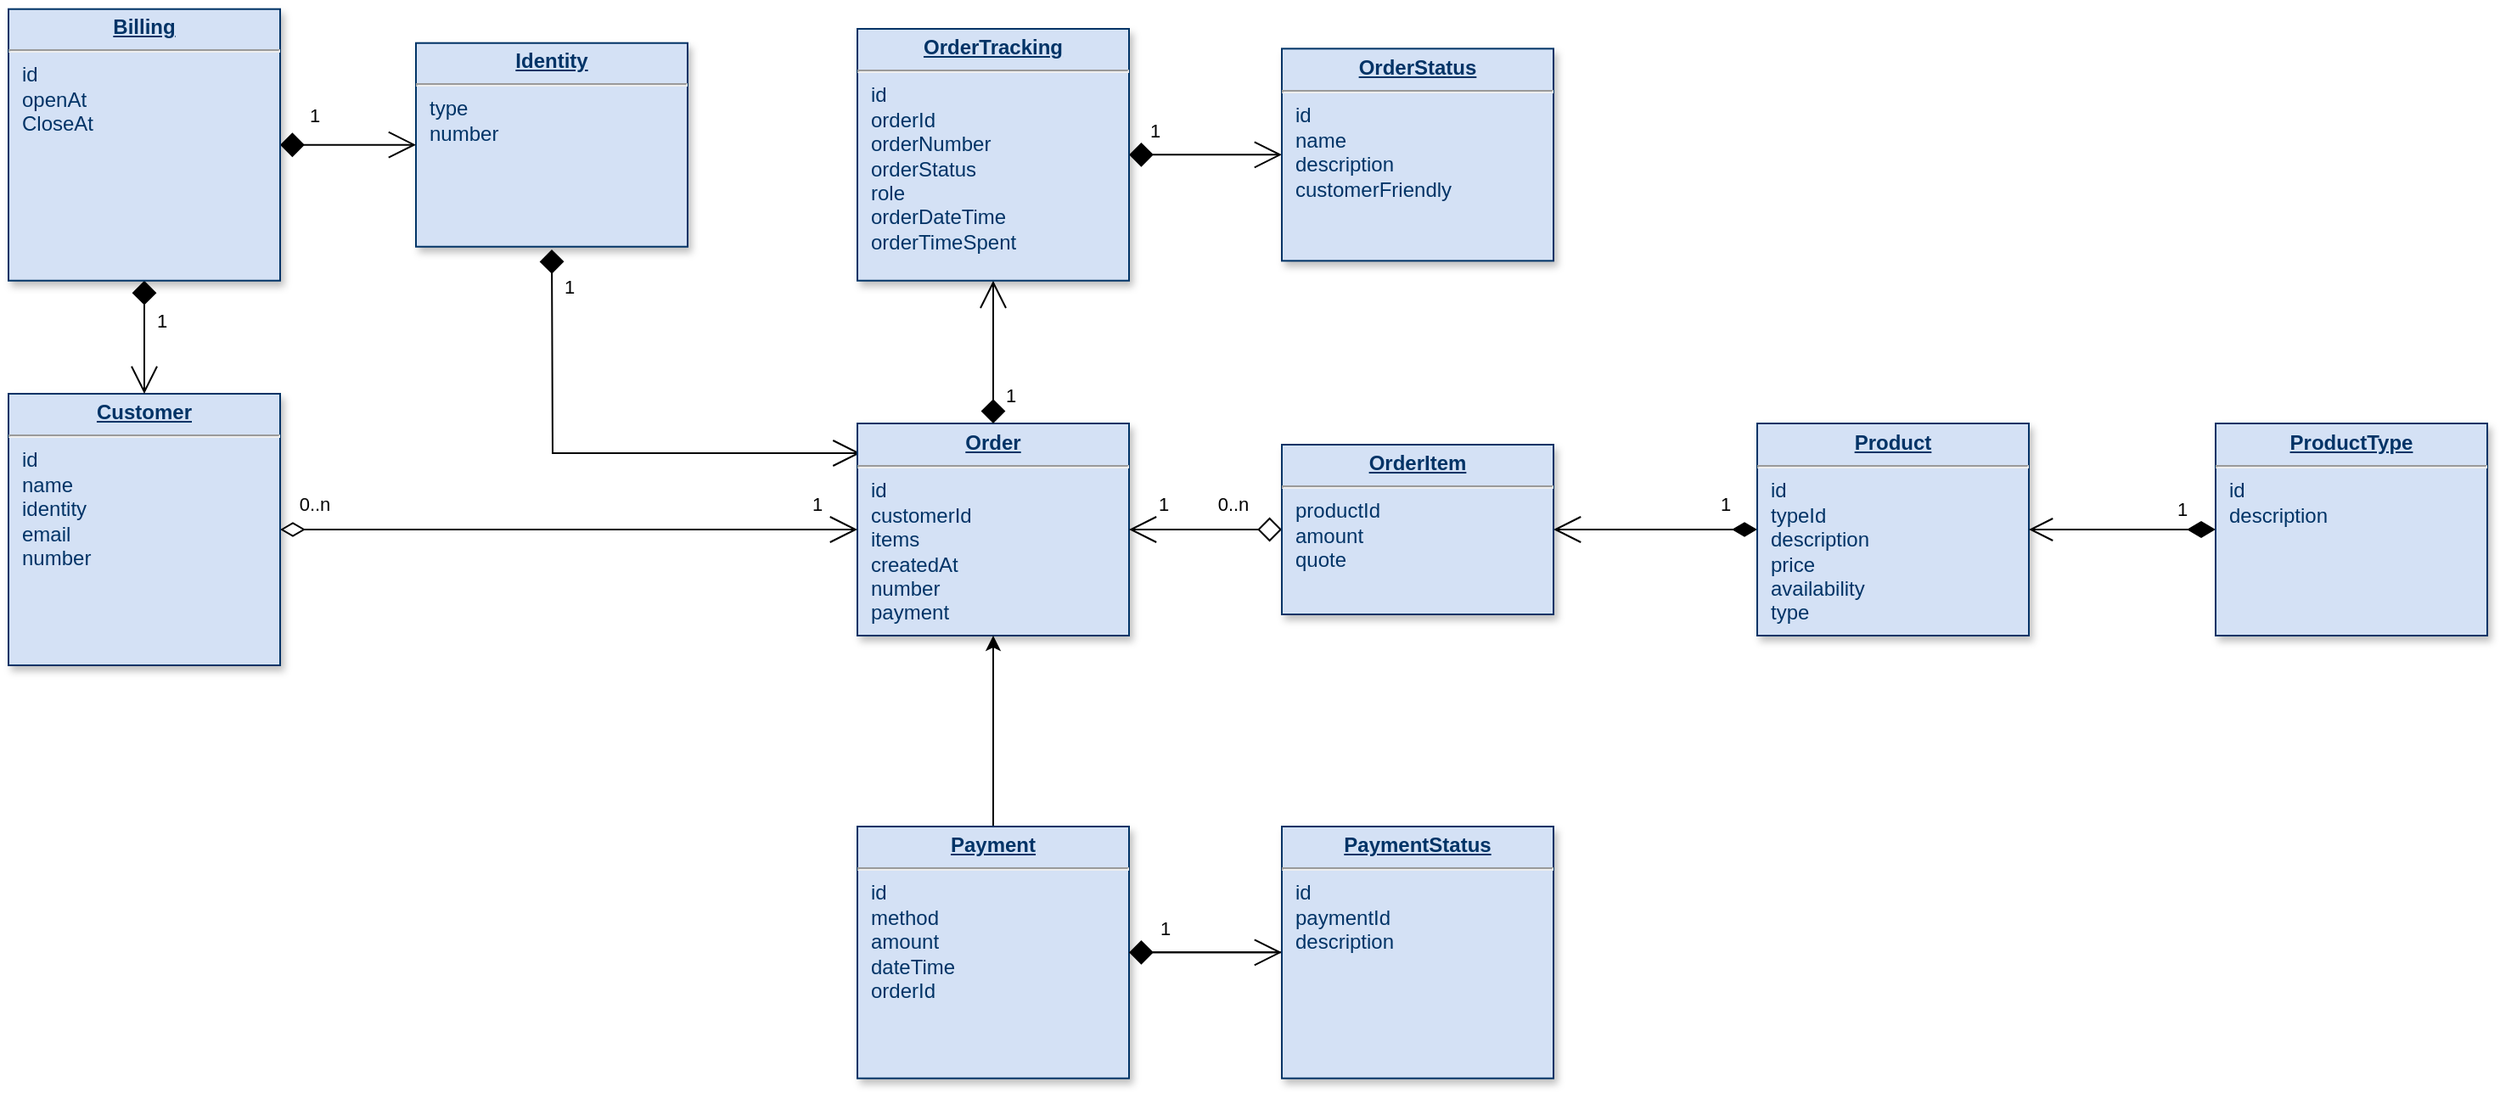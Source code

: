 <mxfile version="24.0.7" type="device">
  <diagram name="Page-1" id="efa7a0a1-bf9b-a30e-e6df-94a7791c09e9">
    <mxGraphModel dx="1468" dy="865" grid="1" gridSize="10" guides="1" tooltips="1" connect="1" arrows="1" fold="1" page="1" pageScale="1" pageWidth="826" pageHeight="1169" background="none" math="0" shadow="0">
      <root>
        <mxCell id="0" />
        <mxCell id="1" parent="0" />
        <mxCell id="mvcWdqvZF6UPtL3bQyIF-147" style="edgeStyle=orthogonalEdgeStyle;rounded=0;orthogonalLoop=1;jettySize=auto;html=1;startArrow=open;startFill=0;endArrow=diamond;endFill=1;exitX=0.011;exitY=0.14;exitDx=0;exitDy=0;exitPerimeter=0;endSize=12;startSize=14;" edge="1" parent="1" source="20">
          <mxGeometry relative="1" as="geometry">
            <mxPoint x="360" y="200" as="targetPoint" />
          </mxGeometry>
        </mxCell>
        <mxCell id="mvcWdqvZF6UPtL3bQyIF-148" value="1" style="edgeLabel;html=1;align=center;verticalAlign=middle;resizable=0;points=[];" vertex="1" connectable="0" parent="mvcWdqvZF6UPtL3bQyIF-147">
          <mxGeometry x="0.854" y="1" relative="1" as="geometry">
            <mxPoint x="11" as="offset" />
          </mxGeometry>
        </mxCell>
        <mxCell id="19" value="&lt;p style=&quot;margin: 0px; margin-top: 4px; text-align: center; text-decoration: underline;&quot;&gt;&lt;strong&gt;Identity&lt;/strong&gt;&lt;/p&gt;&lt;hr&gt;&lt;p style=&quot;margin: 0px; margin-left: 8px;&quot;&gt;type&lt;br&gt;number&lt;/p&gt;" style="verticalAlign=top;align=left;overflow=fill;fontSize=12;fontFamily=Helvetica;html=1;strokeColor=#003366;shadow=1;fillColor=#D4E1F5;fontColor=#003366" parent="1" vertex="1">
          <mxGeometry x="280.0" y="78.36" width="160" height="120" as="geometry" />
        </mxCell>
        <mxCell id="20" value="&lt;p style=&quot;margin: 0px; margin-top: 4px; text-align: center; text-decoration: underline;&quot;&gt;&lt;strong&gt;Order&lt;/strong&gt;&lt;/p&gt;&lt;hr&gt;&lt;p style=&quot;margin: 0px; margin-left: 8px;&quot;&gt;id&lt;/p&gt;&lt;p style=&quot;margin: 0px; margin-left: 8px;&quot;&gt;customerId&lt;/p&gt;&lt;p style=&quot;margin: 0px; margin-left: 8px;&quot;&gt;items&lt;/p&gt;&lt;p style=&quot;margin: 0px; margin-left: 8px;&quot;&gt;createdAt&lt;/p&gt;&lt;p style=&quot;margin: 0px; margin-left: 8px;&quot;&gt;number&lt;/p&gt;&lt;p style=&quot;margin: 0px; margin-left: 8px;&quot;&gt;payment&lt;/p&gt;" style="verticalAlign=top;align=left;overflow=fill;fontSize=12;fontFamily=Helvetica;html=1;strokeColor=#003366;shadow=1;fillColor=#D4E1F5;fontColor=#003366" parent="1" vertex="1">
          <mxGeometry x="540" y="302.5" width="160" height="125" as="geometry" />
        </mxCell>
        <mxCell id="mvcWdqvZF6UPtL3bQyIF-131" style="edgeStyle=orthogonalEdgeStyle;rounded=0;orthogonalLoop=1;jettySize=auto;html=1;entryX=1;entryY=0.5;entryDx=0;entryDy=0;endSize=12;startSize=14;startArrow=open;startFill=0;endArrow=diamondThin;endFill=0;exitX=0;exitY=0.5;exitDx=0;exitDy=0;" edge="1" parent="1" source="20" target="21">
          <mxGeometry relative="1" as="geometry" />
        </mxCell>
        <mxCell id="mvcWdqvZF6UPtL3bQyIF-145" value="0..n" style="edgeLabel;html=1;align=center;verticalAlign=middle;resizable=0;points=[];" vertex="1" connectable="0" parent="mvcWdqvZF6UPtL3bQyIF-131">
          <mxGeometry x="0.921" y="-3" relative="1" as="geometry">
            <mxPoint x="6" y="-12" as="offset" />
          </mxGeometry>
        </mxCell>
        <mxCell id="mvcWdqvZF6UPtL3bQyIF-146" value="1" style="edgeLabel;html=1;align=center;verticalAlign=middle;resizable=0;points=[];" vertex="1" connectable="0" parent="mvcWdqvZF6UPtL3bQyIF-131">
          <mxGeometry x="-0.856" y="-3" relative="1" as="geometry">
            <mxPoint y="-12" as="offset" />
          </mxGeometry>
        </mxCell>
        <mxCell id="21" value="&lt;p style=&quot;margin: 0px; margin-top: 4px; text-align: center; text-decoration: underline;&quot;&gt;&lt;strong&gt;Customer&lt;/strong&gt;&lt;/p&gt;&lt;hr&gt;&lt;p style=&quot;margin: 0px; margin-left: 8px;&quot;&gt;id&lt;/p&gt;&lt;p style=&quot;margin: 0px; margin-left: 8px;&quot;&gt;name&lt;/p&gt;&lt;p style=&quot;margin: 0px; margin-left: 8px;&quot;&gt;identity&lt;/p&gt;&lt;p style=&quot;margin: 0px; margin-left: 8px;&quot;&gt;email&lt;/p&gt;&lt;p style=&quot;margin: 0px; margin-left: 8px;&quot;&gt;number&lt;/p&gt;" style="verticalAlign=top;align=left;overflow=fill;fontSize=12;fontFamily=Helvetica;html=1;strokeColor=#003366;shadow=1;fillColor=#D4E1F5;fontColor=#003366" parent="1" vertex="1">
          <mxGeometry x="40.0" y="285.0" width="160" height="160" as="geometry" />
        </mxCell>
        <mxCell id="mvcWdqvZF6UPtL3bQyIF-132" style="edgeStyle=orthogonalEdgeStyle;rounded=0;orthogonalLoop=1;jettySize=auto;html=1;entryX=0;entryY=0.5;entryDx=0;entryDy=0;endSize=12;startSize=14;startArrow=open;startFill=0;endArrow=diamond;endFill=0;exitX=1;exitY=0.5;exitDx=0;exitDy=0;" edge="1" parent="1" source="20" target="23">
          <mxGeometry relative="1" as="geometry" />
        </mxCell>
        <mxCell id="mvcWdqvZF6UPtL3bQyIF-139" value="0..n" style="edgeLabel;html=1;align=center;verticalAlign=middle;resizable=0;points=[];" vertex="1" connectable="0" parent="mvcWdqvZF6UPtL3bQyIF-132">
          <mxGeometry x="0.344" relative="1" as="geometry">
            <mxPoint y="-15" as="offset" />
          </mxGeometry>
        </mxCell>
        <mxCell id="mvcWdqvZF6UPtL3bQyIF-140" value="1" style="edgeLabel;html=1;align=center;verticalAlign=middle;resizable=0;points=[];" vertex="1" connectable="0" parent="mvcWdqvZF6UPtL3bQyIF-132">
          <mxGeometry x="-0.633" y="2" relative="1" as="geometry">
            <mxPoint x="3" y="-13" as="offset" />
          </mxGeometry>
        </mxCell>
        <mxCell id="mvcWdqvZF6UPtL3bQyIF-133" style="edgeStyle=orthogonalEdgeStyle;rounded=0;orthogonalLoop=1;jettySize=auto;html=1;exitX=1;exitY=0.5;exitDx=0;exitDy=0;entryX=0;entryY=0.5;entryDx=0;entryDy=0;startArrow=open;startFill=0;endSize=12;startSize=14;endArrow=diamondThin;endFill=1;" edge="1" parent="1" source="23" target="mvcWdqvZF6UPtL3bQyIF-119">
          <mxGeometry relative="1" as="geometry" />
        </mxCell>
        <mxCell id="mvcWdqvZF6UPtL3bQyIF-142" value="1" style="edgeLabel;html=1;align=center;verticalAlign=middle;resizable=0;points=[];" vertex="1" connectable="0" parent="mvcWdqvZF6UPtL3bQyIF-133">
          <mxGeometry x="0.828" y="1" relative="1" as="geometry">
            <mxPoint x="-9" y="-14" as="offset" />
          </mxGeometry>
        </mxCell>
        <mxCell id="23" value="&lt;p style=&quot;margin: 0px; margin-top: 4px; text-align: center; text-decoration: underline;&quot;&gt;&lt;strong&gt;OrderItem&lt;/strong&gt;&lt;/p&gt;&lt;hr&gt;&lt;p style=&quot;margin: 0px; margin-left: 8px;&quot;&gt;productId&lt;/p&gt;&lt;p style=&quot;margin: 0px; margin-left: 8px;&quot;&gt;amount&lt;/p&gt;&lt;p style=&quot;margin: 0px; margin-left: 8px;&quot;&gt;quote&lt;/p&gt;" style="verticalAlign=top;align=left;overflow=fill;fontSize=12;fontFamily=Helvetica;html=1;strokeColor=#003366;shadow=1;fillColor=#D4E1F5;fontColor=#003366" parent="1" vertex="1">
          <mxGeometry x="790.0" y="315.0" width="160" height="100" as="geometry" />
        </mxCell>
        <mxCell id="mvcWdqvZF6UPtL3bQyIF-129" style="edgeStyle=orthogonalEdgeStyle;rounded=0;orthogonalLoop=1;jettySize=auto;html=1;endSize=12;startSize=14;startArrow=open;startFill=0;endArrow=diamond;endFill=1;exitX=0;exitY=0.5;exitDx=0;exitDy=0;" edge="1" parent="1" source="19" target="25">
          <mxGeometry relative="1" as="geometry" />
        </mxCell>
        <mxCell id="mvcWdqvZF6UPtL3bQyIF-144" value="1" style="edgeLabel;html=1;align=center;verticalAlign=middle;resizable=0;points=[];" vertex="1" connectable="0" parent="mvcWdqvZF6UPtL3bQyIF-129">
          <mxGeometry x="0.718" y="-3" relative="1" as="geometry">
            <mxPoint x="8" y="-15" as="offset" />
          </mxGeometry>
        </mxCell>
        <mxCell id="mvcWdqvZF6UPtL3bQyIF-130" style="edgeStyle=orthogonalEdgeStyle;rounded=0;orthogonalLoop=1;jettySize=auto;html=1;endSize=12;startSize=14;startArrow=open;startFill=0;endArrow=diamond;endFill=1;" edge="1" parent="1" source="21" target="25">
          <mxGeometry relative="1" as="geometry" />
        </mxCell>
        <mxCell id="mvcWdqvZF6UPtL3bQyIF-143" value="1" style="edgeLabel;html=1;align=center;verticalAlign=middle;resizable=0;points=[];" vertex="1" connectable="0" parent="mvcWdqvZF6UPtL3bQyIF-130">
          <mxGeometry x="0.3" y="-1" relative="1" as="geometry">
            <mxPoint x="9" as="offset" />
          </mxGeometry>
        </mxCell>
        <mxCell id="25" value="&lt;p style=&quot;margin: 0px; margin-top: 4px; text-align: center; text-decoration: underline;&quot;&gt;&lt;b&gt;Billing&lt;/b&gt;&lt;/p&gt;&lt;hr&gt;&lt;p style=&quot;margin: 0px; margin-left: 8px;&quot;&gt;id&lt;/p&gt;&lt;p style=&quot;margin: 0px; margin-left: 8px;&quot;&gt;openAt&lt;/p&gt;&lt;p style=&quot;margin: 0px; margin-left: 8px;&quot;&gt;CloseAt&lt;/p&gt;" style="verticalAlign=top;align=left;overflow=fill;fontSize=12;fontFamily=Helvetica;html=1;strokeColor=#003366;shadow=1;fillColor=#D4E1F5;fontColor=#003366" parent="1" vertex="1">
          <mxGeometry x="40.0" y="58.36" width="160" height="160" as="geometry" />
        </mxCell>
        <mxCell id="mvcWdqvZF6UPtL3bQyIF-135" style="edgeStyle=orthogonalEdgeStyle;rounded=0;orthogonalLoop=1;jettySize=auto;html=1;entryX=1;entryY=0.5;entryDx=0;entryDy=0;endSize=12;startSize=14;startArrow=open;startFill=0;endArrow=diamond;endFill=1;" edge="1" parent="1" source="mvcWdqvZF6UPtL3bQyIF-114" target="mvcWdqvZF6UPtL3bQyIF-115">
          <mxGeometry relative="1" as="geometry" />
        </mxCell>
        <mxCell id="mvcWdqvZF6UPtL3bQyIF-150" value="1" style="edgeLabel;html=1;align=center;verticalAlign=middle;resizable=0;points=[];" vertex="1" connectable="0" parent="mvcWdqvZF6UPtL3bQyIF-135">
          <mxGeometry x="0.679" y="2" relative="1" as="geometry">
            <mxPoint y="-16" as="offset" />
          </mxGeometry>
        </mxCell>
        <mxCell id="mvcWdqvZF6UPtL3bQyIF-114" value="&lt;p style=&quot;margin: 0px; margin-top: 4px; text-align: center; text-decoration: underline;&quot;&gt;&lt;strong&gt;OrderStatus&lt;/strong&gt;&lt;/p&gt;&lt;hr&gt;&lt;p style=&quot;margin: 0px; margin-left: 8px;&quot;&gt;id&lt;/p&gt;&lt;p style=&quot;margin: 0px; margin-left: 8px;&quot;&gt;name&lt;/p&gt;&lt;p style=&quot;margin: 0px; margin-left: 8px;&quot;&gt;description&lt;/p&gt;&lt;p style=&quot;margin: 0px; margin-left: 8px;&quot;&gt;customerFriendly&lt;/p&gt;" style="verticalAlign=top;align=left;overflow=fill;fontSize=12;fontFamily=Helvetica;html=1;strokeColor=#003366;shadow=1;fillColor=#D4E1F5;fontColor=#003366" vertex="1" parent="1">
          <mxGeometry x="790" y="81.68" width="160" height="125" as="geometry" />
        </mxCell>
        <mxCell id="mvcWdqvZF6UPtL3bQyIF-134" style="edgeStyle=orthogonalEdgeStyle;rounded=0;orthogonalLoop=1;jettySize=auto;html=1;entryX=0.5;entryY=0;entryDx=0;entryDy=0;endSize=12;startSize=14;startArrow=open;startFill=0;endArrow=diamond;endFill=1;" edge="1" parent="1" source="mvcWdqvZF6UPtL3bQyIF-115" target="20">
          <mxGeometry relative="1" as="geometry" />
        </mxCell>
        <mxCell id="mvcWdqvZF6UPtL3bQyIF-149" value="1" style="edgeLabel;html=1;align=center;verticalAlign=middle;resizable=0;points=[];" vertex="1" connectable="0" parent="mvcWdqvZF6UPtL3bQyIF-134">
          <mxGeometry x="0.78" y="2" relative="1" as="geometry">
            <mxPoint x="8" y="-8" as="offset" />
          </mxGeometry>
        </mxCell>
        <mxCell id="mvcWdqvZF6UPtL3bQyIF-115" value="&lt;p style=&quot;margin: 0px; margin-top: 4px; text-align: center; text-decoration: underline;&quot;&gt;&lt;strong&gt;OrderTracking&lt;/strong&gt;&lt;/p&gt;&lt;hr&gt;&lt;p style=&quot;margin: 0px; margin-left: 8px;&quot;&gt;id&lt;/p&gt;&lt;p style=&quot;margin: 0px; margin-left: 8px;&quot;&gt;orderId&lt;/p&gt;&lt;p style=&quot;margin: 0px; margin-left: 8px;&quot;&gt;orderNumber&lt;/p&gt;&lt;p style=&quot;margin: 0px; margin-left: 8px;&quot;&gt;orderStatus&lt;/p&gt;&lt;p style=&quot;margin: 0px; margin-left: 8px;&quot;&gt;role&lt;/p&gt;&lt;p style=&quot;margin: 0px; margin-left: 8px;&quot;&gt;orderDateTime&lt;/p&gt;&lt;p style=&quot;margin: 0px; margin-left: 8px;&quot;&gt;orderTimeSpent&lt;/p&gt;" style="verticalAlign=top;align=left;overflow=fill;fontSize=12;fontFamily=Helvetica;html=1;strokeColor=#003366;shadow=1;fillColor=#D4E1F5;fontColor=#003366" vertex="1" parent="1">
          <mxGeometry x="540" y="70" width="160" height="148.36" as="geometry" />
        </mxCell>
        <mxCell id="mvcWdqvZF6UPtL3bQyIF-136" style="edgeStyle=orthogonalEdgeStyle;rounded=0;orthogonalLoop=1;jettySize=auto;html=1;entryX=0.5;entryY=1;entryDx=0;entryDy=0;" edge="1" parent="1" source="mvcWdqvZF6UPtL3bQyIF-116" target="20">
          <mxGeometry relative="1" as="geometry" />
        </mxCell>
        <mxCell id="mvcWdqvZF6UPtL3bQyIF-116" value="&lt;p style=&quot;margin: 0px; margin-top: 4px; text-align: center; text-decoration: underline;&quot;&gt;&lt;strong&gt;Payment&lt;/strong&gt;&lt;/p&gt;&lt;hr&gt;&lt;p style=&quot;margin: 0px; margin-left: 8px;&quot;&gt;id&lt;/p&gt;&lt;p style=&quot;margin: 0px; margin-left: 8px;&quot;&gt;method&lt;/p&gt;&lt;p style=&quot;margin: 0px; margin-left: 8px;&quot;&gt;amount&lt;/p&gt;&lt;p style=&quot;margin: 0px; margin-left: 8px;&quot;&gt;dateTime&lt;/p&gt;&lt;p style=&quot;margin: 0px; margin-left: 8px;&quot;&gt;orderId&lt;/p&gt;" style="verticalAlign=top;align=left;overflow=fill;fontSize=12;fontFamily=Helvetica;html=1;strokeColor=#003366;shadow=1;fillColor=#D4E1F5;fontColor=#003366" vertex="1" parent="1">
          <mxGeometry x="540" y="540" width="160" height="148.36" as="geometry" />
        </mxCell>
        <mxCell id="mvcWdqvZF6UPtL3bQyIF-137" style="edgeStyle=orthogonalEdgeStyle;rounded=0;orthogonalLoop=1;jettySize=auto;html=1;entryX=1;entryY=0.5;entryDx=0;entryDy=0;" edge="1" parent="1" source="mvcWdqvZF6UPtL3bQyIF-117" target="mvcWdqvZF6UPtL3bQyIF-116">
          <mxGeometry relative="1" as="geometry" />
        </mxCell>
        <mxCell id="mvcWdqvZF6UPtL3bQyIF-138" value="" style="edgeStyle=orthogonalEdgeStyle;rounded=0;orthogonalLoop=1;jettySize=auto;html=1;endSize=12;startSize=14;startArrow=open;startFill=0;endArrow=diamond;endFill=1;" edge="1" parent="1" source="mvcWdqvZF6UPtL3bQyIF-117" target="mvcWdqvZF6UPtL3bQyIF-116">
          <mxGeometry relative="1" as="geometry" />
        </mxCell>
        <mxCell id="mvcWdqvZF6UPtL3bQyIF-141" value="1" style="edgeLabel;html=1;align=center;verticalAlign=middle;resizable=0;points=[];" vertex="1" connectable="0" parent="mvcWdqvZF6UPtL3bQyIF-138">
          <mxGeometry x="0.586" y="-2" relative="1" as="geometry">
            <mxPoint x="2" y="-12" as="offset" />
          </mxGeometry>
        </mxCell>
        <mxCell id="mvcWdqvZF6UPtL3bQyIF-117" value="&lt;p style=&quot;margin: 0px; margin-top: 4px; text-align: center; text-decoration: underline;&quot;&gt;&lt;strong&gt;PaymentStatus&lt;/strong&gt;&lt;/p&gt;&lt;hr&gt;&lt;p style=&quot;margin: 0px; margin-left: 8px;&quot;&gt;id&lt;/p&gt;&lt;p style=&quot;margin: 0px; margin-left: 8px;&quot;&gt;paymentId&lt;/p&gt;&lt;p style=&quot;margin: 0px; margin-left: 8px;&quot;&gt;description&lt;/p&gt;" style="verticalAlign=top;align=left;overflow=fill;fontSize=12;fontFamily=Helvetica;html=1;strokeColor=#003366;shadow=1;fillColor=#D4E1F5;fontColor=#003366" vertex="1" parent="1">
          <mxGeometry x="790" y="540" width="160" height="148.36" as="geometry" />
        </mxCell>
        <mxCell id="mvcWdqvZF6UPtL3bQyIF-119" value="&lt;p style=&quot;margin: 0px; margin-top: 4px; text-align: center; text-decoration: underline;&quot;&gt;&lt;strong&gt;Product&lt;/strong&gt;&lt;/p&gt;&lt;hr&gt;&lt;p style=&quot;margin: 0px; margin-left: 8px;&quot;&gt;id&lt;/p&gt;&lt;p style=&quot;margin: 0px; margin-left: 8px;&quot;&gt;typeId&lt;/p&gt;&lt;p style=&quot;margin: 0px; margin-left: 8px;&quot;&gt;description&lt;/p&gt;&lt;p style=&quot;margin: 0px; margin-left: 8px;&quot;&gt;price&lt;/p&gt;&lt;p style=&quot;margin: 0px; margin-left: 8px;&quot;&gt;availability&lt;/p&gt;&lt;p style=&quot;margin: 0px; margin-left: 8px;&quot;&gt;type&lt;/p&gt;" style="verticalAlign=top;align=left;overflow=fill;fontSize=12;fontFamily=Helvetica;html=1;strokeColor=#003366;shadow=1;fillColor=#D4E1F5;fontColor=#003366" vertex="1" parent="1">
          <mxGeometry x="1070" y="302.5" width="160" height="125" as="geometry" />
        </mxCell>
        <mxCell id="mvcWdqvZF6UPtL3bQyIF-127" style="edgeStyle=orthogonalEdgeStyle;rounded=0;orthogonalLoop=1;jettySize=auto;html=1;entryX=1;entryY=0.5;entryDx=0;entryDy=0;startArrow=diamondThin;startFill=1;endArrow=open;endFill=0;endSize=12;startSize=14;" edge="1" parent="1" source="mvcWdqvZF6UPtL3bQyIF-120" target="mvcWdqvZF6UPtL3bQyIF-119">
          <mxGeometry relative="1" as="geometry" />
        </mxCell>
        <mxCell id="mvcWdqvZF6UPtL3bQyIF-128" value="1" style="edgeLabel;html=1;align=center;verticalAlign=middle;resizable=0;points=[];" vertex="1" connectable="0" parent="mvcWdqvZF6UPtL3bQyIF-127">
          <mxGeometry x="0.556" y="-1" relative="1" as="geometry">
            <mxPoint x="65" y="-11" as="offset" />
          </mxGeometry>
        </mxCell>
        <mxCell id="mvcWdqvZF6UPtL3bQyIF-120" value="&lt;p style=&quot;margin: 0px; margin-top: 4px; text-align: center; text-decoration: underline;&quot;&gt;&lt;strong&gt;ProductType&lt;/strong&gt;&lt;/p&gt;&lt;hr&gt;&lt;p style=&quot;margin: 0px; margin-left: 8px;&quot;&gt;id&lt;/p&gt;&lt;p style=&quot;margin: 0px; margin-left: 8px;&quot;&gt;&lt;span style=&quot;background-color: initial;&quot;&gt;description&lt;/span&gt;&lt;/p&gt;" style="verticalAlign=top;align=left;overflow=fill;fontSize=12;fontFamily=Helvetica;html=1;strokeColor=#003366;shadow=1;fillColor=#D4E1F5;fontColor=#003366" vertex="1" parent="1">
          <mxGeometry x="1340" y="302.5" width="160" height="125" as="geometry" />
        </mxCell>
      </root>
    </mxGraphModel>
  </diagram>
</mxfile>
